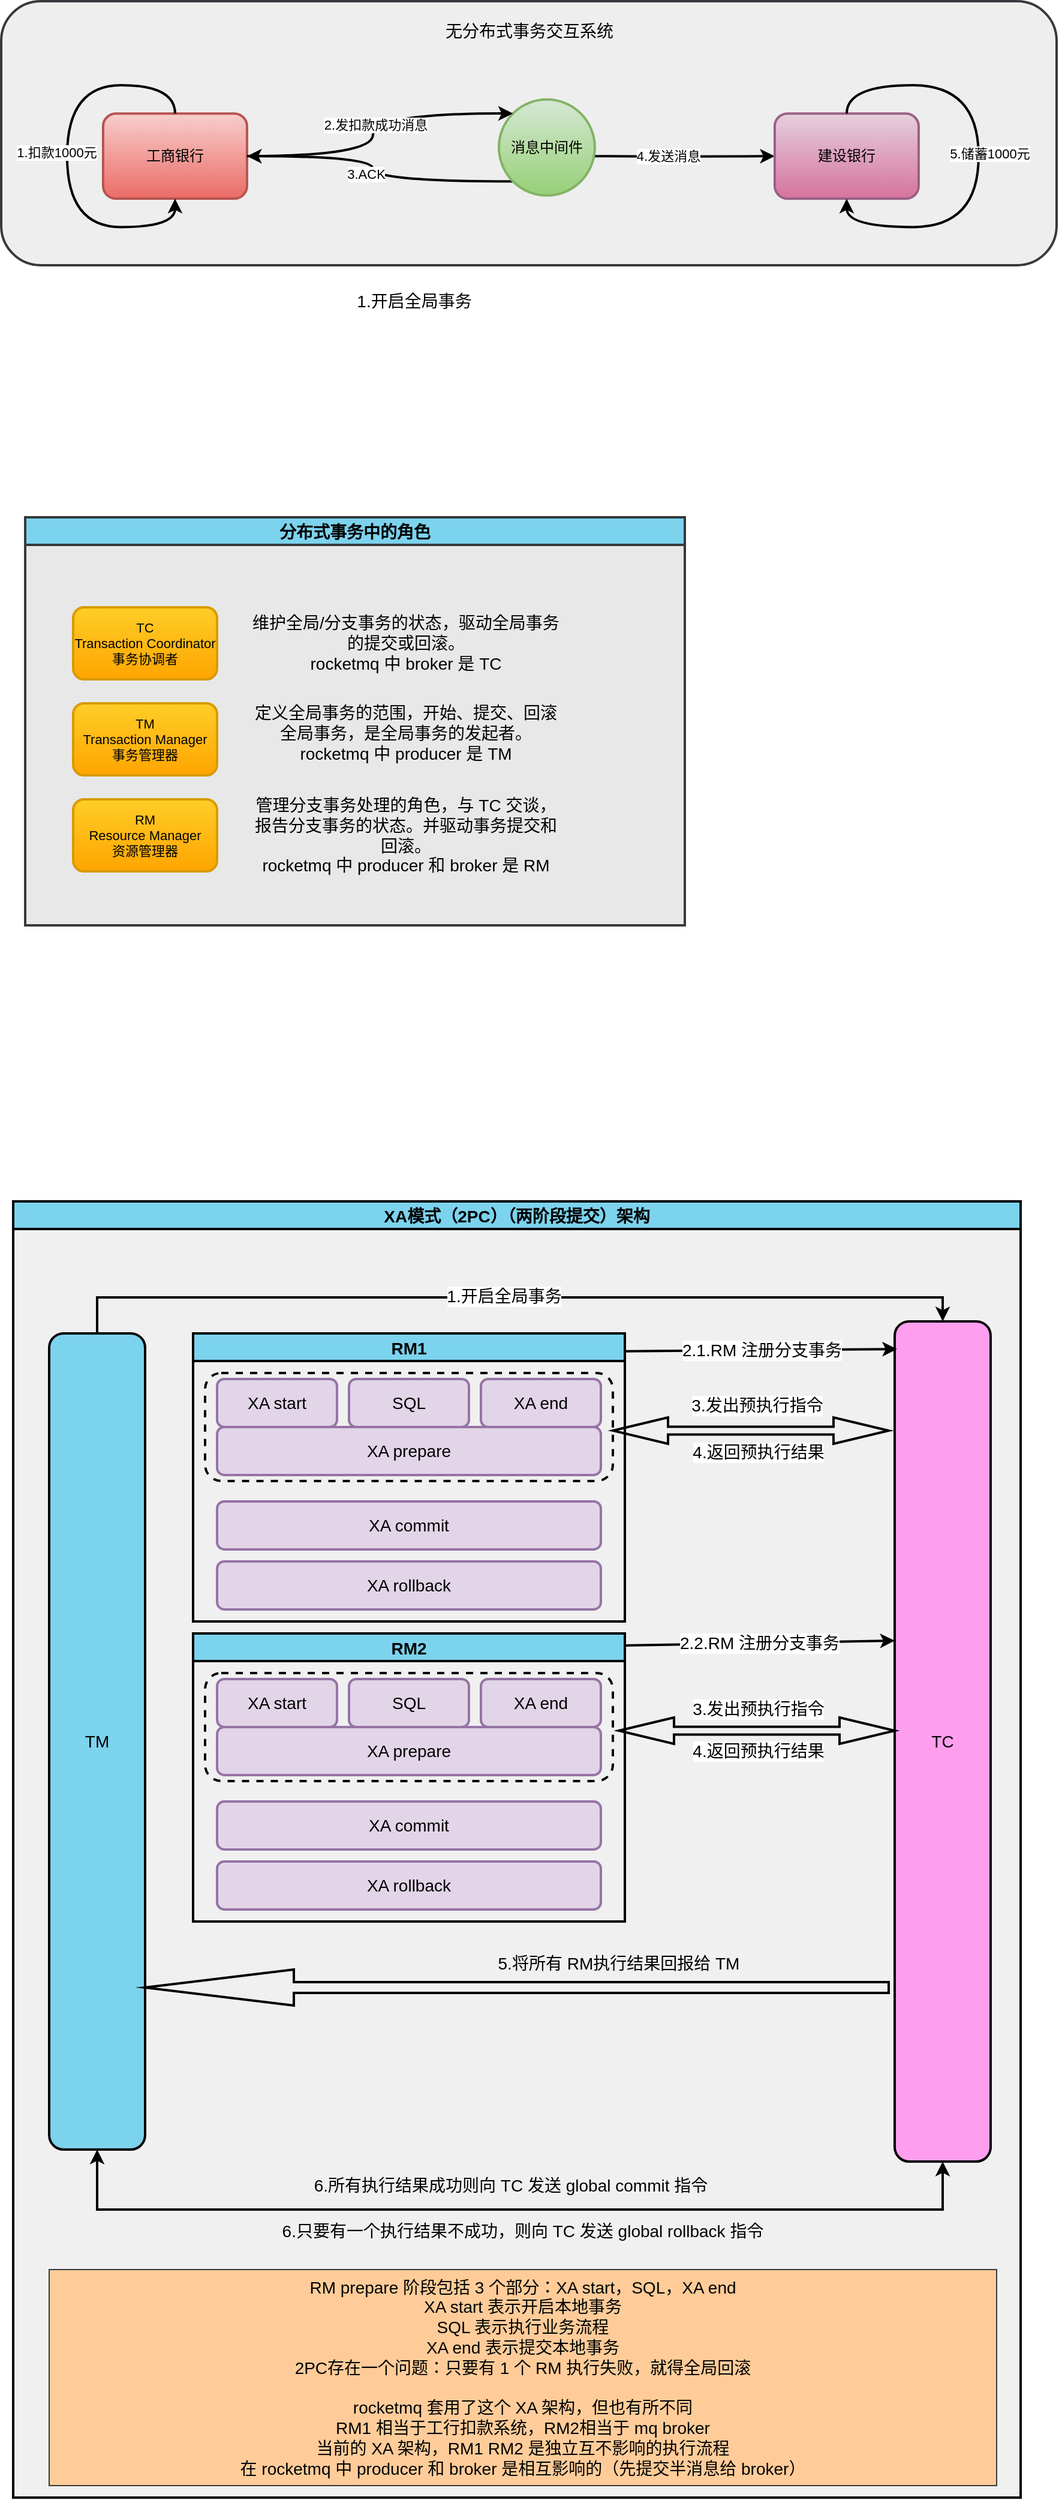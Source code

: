 <mxfile version="20.8.16" type="device"><diagram name="第 1 页" id="TWaNe3OAz08OIJDiP50e"><mxGraphModel dx="1292" dy="880" grid="1" gridSize="10" guides="1" tooltips="1" connect="1" arrows="1" fold="1" page="1" pageScale="1" pageWidth="80027" pageHeight="110069" math="0" shadow="0"><root><mxCell id="0"/><mxCell id="1" parent="0"/><mxCell id="JQSq5zkxdjaU56DXYWOz-27" value="" style="group" vertex="1" connectable="0" parent="1"><mxGeometry x="110" y="60" width="880" height="260" as="geometry"/></mxCell><mxCell id="JQSq5zkxdjaU56DXYWOz-23" value="" style="rounded=1;whiteSpace=wrap;html=1;strokeWidth=2;fillColor=#eeeeee;strokeColor=#36393d;" vertex="1" parent="JQSq5zkxdjaU56DXYWOz-27"><mxGeometry y="-20" width="880" height="220" as="geometry"/></mxCell><mxCell id="JQSq5zkxdjaU56DXYWOz-1" value="工商银行" style="rounded=1;whiteSpace=wrap;html=1;strokeWidth=2;fillColor=#f8cecc;strokeColor=#b85450;gradientColor=#ea6b66;" vertex="1" parent="JQSq5zkxdjaU56DXYWOz-27"><mxGeometry x="84.97" y="73.646" width="120" height="70.909" as="geometry"/></mxCell><mxCell id="JQSq5zkxdjaU56DXYWOz-12" style="edgeStyle=orthogonalEdgeStyle;curved=1;rounded=0;orthogonalLoop=1;jettySize=auto;html=1;exitX=0;exitY=1;exitDx=0;exitDy=0;entryX=1;entryY=0.5;entryDx=0;entryDy=0;strokeWidth=2;" edge="1" parent="JQSq5zkxdjaU56DXYWOz-27" source="JQSq5zkxdjaU56DXYWOz-22" target="JQSq5zkxdjaU56DXYWOz-1"><mxGeometry relative="1" as="geometry"><mxPoint x="412.17" y="137.465" as="sourcePoint"/></mxGeometry></mxCell><mxCell id="JQSq5zkxdjaU56DXYWOz-13" value="3.ACK" style="edgeLabel;html=1;align=center;verticalAlign=middle;resizable=0;points=[];" vertex="1" connectable="0" parent="JQSq5zkxdjaU56DXYWOz-12"><mxGeometry x="0.353" y="3" relative="1" as="geometry"><mxPoint x="20" y="12" as="offset"/></mxGeometry></mxCell><mxCell id="JQSq5zkxdjaU56DXYWOz-15" style="edgeStyle=orthogonalEdgeStyle;curved=1;rounded=0;orthogonalLoop=1;jettySize=auto;html=1;strokeWidth=2;entryX=0;entryY=0.5;entryDx=0;entryDy=0;" edge="1" parent="JQSq5zkxdjaU56DXYWOz-27" target="JQSq5zkxdjaU56DXYWOz-3"><mxGeometry relative="1" as="geometry"><mxPoint x="644.97" y="109.101" as="targetPoint"/><mxPoint x="494.97" y="109.101" as="sourcePoint"/></mxGeometry></mxCell><mxCell id="JQSq5zkxdjaU56DXYWOz-16" value="4.发送消息" style="edgeLabel;html=1;align=center;verticalAlign=middle;resizable=0;points=[];" vertex="1" connectable="0" parent="JQSq5zkxdjaU56DXYWOz-15"><mxGeometry x="-0.198" y="1" relative="1" as="geometry"><mxPoint as="offset"/></mxGeometry></mxCell><mxCell id="JQSq5zkxdjaU56DXYWOz-3" value="建设银行" style="rounded=1;whiteSpace=wrap;html=1;strokeWidth=2;fillColor=#e6d0de;gradientColor=#d5739d;strokeColor=#996185;" vertex="1" parent="JQSq5zkxdjaU56DXYWOz-27"><mxGeometry x="644.97" y="73.646" width="120" height="70.909" as="geometry"/></mxCell><mxCell id="JQSq5zkxdjaU56DXYWOz-18" style="edgeStyle=orthogonalEdgeStyle;curved=1;rounded=0;orthogonalLoop=1;jettySize=auto;html=1;entryX=0.5;entryY=1;entryDx=0;entryDy=0;strokeWidth=2;" edge="1" parent="JQSq5zkxdjaU56DXYWOz-27" source="JQSq5zkxdjaU56DXYWOz-3" target="JQSq5zkxdjaU56DXYWOz-3"><mxGeometry relative="1" as="geometry"><Array as="points"><mxPoint x="704.97" y="50.01"/><mxPoint x="814.97" y="50.01"/><mxPoint x="814.97" y="168.192"/><mxPoint x="704.97" y="168.192"/></Array></mxGeometry></mxCell><mxCell id="JQSq5zkxdjaU56DXYWOz-21" value="5.储蓄1000元" style="edgeLabel;html=1;align=center;verticalAlign=middle;resizable=0;points=[];" vertex="1" connectable="0" parent="JQSq5zkxdjaU56DXYWOz-18"><mxGeometry x="-0.014" y="1" relative="1" as="geometry"><mxPoint x="8" as="offset"/></mxGeometry></mxCell><mxCell id="JQSq5zkxdjaU56DXYWOz-19" style="edgeStyle=orthogonalEdgeStyle;curved=1;rounded=0;orthogonalLoop=1;jettySize=auto;html=1;entryX=0.5;entryY=1;entryDx=0;entryDy=0;strokeWidth=2;" edge="1" parent="JQSq5zkxdjaU56DXYWOz-27" source="JQSq5zkxdjaU56DXYWOz-1" target="JQSq5zkxdjaU56DXYWOz-1"><mxGeometry relative="1" as="geometry"><Array as="points"><mxPoint x="144.97" y="50.01"/><mxPoint x="54.97" y="50.01"/><mxPoint x="54.97" y="168.192"/><mxPoint x="144.97" y="168.192"/></Array></mxGeometry></mxCell><mxCell id="JQSq5zkxdjaU56DXYWOz-20" value="1.扣款1000元" style="edgeLabel;html=1;align=center;verticalAlign=middle;resizable=0;points=[];" vertex="1" connectable="0" parent="JQSq5zkxdjaU56DXYWOz-19"><mxGeometry x="-0.018" y="-3" relative="1" as="geometry"><mxPoint x="-6" as="offset"/></mxGeometry></mxCell><mxCell id="JQSq5zkxdjaU56DXYWOz-22" value="消息中间件" style="ellipse;whiteSpace=wrap;html=1;aspect=fixed;strokeWidth=2;fillColor=#d5e8d4;gradientColor=#97d077;strokeColor=#82b366;" vertex="1" parent="JQSq5zkxdjaU56DXYWOz-27"><mxGeometry x="414.97" y="61.828" width="80" height="80" as="geometry"/></mxCell><mxCell id="JQSq5zkxdjaU56DXYWOz-10" style="edgeStyle=orthogonalEdgeStyle;orthogonalLoop=1;jettySize=auto;html=1;exitX=1;exitY=0.5;exitDx=0;exitDy=0;strokeWidth=2;curved=1;entryX=0;entryY=0;entryDx=0;entryDy=0;" edge="1" parent="JQSq5zkxdjaU56DXYWOz-27" source="JQSq5zkxdjaU56DXYWOz-1" target="JQSq5zkxdjaU56DXYWOz-22"><mxGeometry relative="1" as="geometry"><mxPoint x="394.97" y="61.828" as="targetPoint"/></mxGeometry></mxCell><mxCell id="JQSq5zkxdjaU56DXYWOz-11" value="2.发扣款成功消息" style="edgeLabel;html=1;align=center;verticalAlign=middle;resizable=0;points=[];" vertex="1" connectable="0" parent="JQSq5zkxdjaU56DXYWOz-10"><mxGeometry x="0.158" y="-2" relative="1" as="geometry"><mxPoint x="-7" y="7" as="offset"/></mxGeometry></mxCell><mxCell id="JQSq5zkxdjaU56DXYWOz-24" value="&lt;font style=&quot;font-size: 14px;&quot;&gt;无分布式事务交互系统&lt;/font&gt;" style="text;html=1;align=center;verticalAlign=middle;resizable=0;points=[];autosize=1;strokeColor=none;fillColor=none;" vertex="1" parent="JQSq5zkxdjaU56DXYWOz-27"><mxGeometry x="360" y="-9.999" width="160" height="30" as="geometry"/></mxCell><mxCell id="JQSq5zkxdjaU56DXYWOz-150" value="分布式事务中的角色" style="swimlane;strokeWidth=2;fontFamily=Helvetica;fontSize=14;fillColor=#7CD3EE;strokeColor=#36393d;gradientColor=none;swimlaneFillColor=#E8E8E8;" vertex="1" parent="1"><mxGeometry x="130" y="470" width="550" height="340" as="geometry"/></mxCell><mxCell id="JQSq5zkxdjaU56DXYWOz-142" value="TC&lt;br&gt;Transaction Coordinator&lt;br&gt;事务协调者" style="rounded=1;whiteSpace=wrap;html=1;strokeWidth=2;fontFamily=Helvetica;fontSize=11;fillColor=#ffcd28;gradientColor=#ffa500;strokeColor=#d79b00;" vertex="1" parent="JQSq5zkxdjaU56DXYWOz-150"><mxGeometry x="40" y="75" width="120" height="60" as="geometry"/></mxCell><mxCell id="JQSq5zkxdjaU56DXYWOz-143" value="TM&lt;br&gt;Transaction Manager&lt;br&gt;事务管理器" style="rounded=1;whiteSpace=wrap;html=1;strokeWidth=2;fontFamily=Helvetica;fontSize=11;fillColor=#ffcd28;gradientColor=#ffa500;strokeColor=#d79b00;" vertex="1" parent="JQSq5zkxdjaU56DXYWOz-150"><mxGeometry x="40" y="155" width="120" height="60" as="geometry"/></mxCell><mxCell id="JQSq5zkxdjaU56DXYWOz-144" value="RM&lt;br&gt;Resource Manager&lt;br&gt;资源管理器" style="rounded=1;whiteSpace=wrap;html=1;strokeWidth=2;fontFamily=Helvetica;fontSize=11;fillColor=#ffcd28;gradientColor=#ffa500;strokeColor=#d79b00;" vertex="1" parent="JQSq5zkxdjaU56DXYWOz-150"><mxGeometry x="40" y="235" width="120" height="60" as="geometry"/></mxCell><mxCell id="JQSq5zkxdjaU56DXYWOz-145" value="维护全局/分支事务的状态，驱动全局事务的提交或回滚。&lt;br&gt;rocketmq 中 broker 是 TC" style="text;html=1;strokeColor=none;fillColor=none;align=center;verticalAlign=middle;whiteSpace=wrap;rounded=0;fontSize=14;fontFamily=Helvetica;fontColor=default;" vertex="1" parent="JQSq5zkxdjaU56DXYWOz-150"><mxGeometry x="185" y="68.75" width="265" height="72.5" as="geometry"/></mxCell><mxCell id="JQSq5zkxdjaU56DXYWOz-146" value="定义全局事务的范围，开始、提交、回滚全局事务，是全局事务的发起者。&lt;br&gt;rocketmq 中 producer 是 TM" style="text;html=1;strokeColor=none;fillColor=none;align=center;verticalAlign=middle;whiteSpace=wrap;rounded=0;fontSize=14;fontFamily=Helvetica;fontColor=default;" vertex="1" parent="JQSq5zkxdjaU56DXYWOz-150"><mxGeometry x="185" y="143.75" width="265" height="72.5" as="geometry"/></mxCell><mxCell id="JQSq5zkxdjaU56DXYWOz-147" value="管理分支事务处理的角色，与 TC 交谈，报告分支事务的状态。并驱动事务提交和回滚。&lt;br&gt;rocketmq 中 producer 和 broker 是 RM" style="text;html=1;strokeColor=none;fillColor=none;align=center;verticalAlign=middle;whiteSpace=wrap;rounded=0;fontSize=14;fontFamily=Helvetica;fontColor=default;" vertex="1" parent="JQSq5zkxdjaU56DXYWOz-150"><mxGeometry x="185" y="228.75" width="265" height="72.5" as="geometry"/></mxCell><mxCell id="JQSq5zkxdjaU56DXYWOz-152" value="XA模式（2PC）（两阶段提交）架构" style="swimlane;strokeWidth=2;fontFamily=Helvetica;fontSize=14;fontColor=default;fillColor=#7CD3EE;gradientColor=none;swimlaneFillColor=#F0F0F0;" vertex="1" parent="1"><mxGeometry x="120" y="1040" width="840" height="1080" as="geometry"/></mxCell><mxCell id="JQSq5zkxdjaU56DXYWOz-174" style="edgeStyle=orthogonalEdgeStyle;shape=connector;rounded=0;orthogonalLoop=1;jettySize=auto;html=1;entryX=0.5;entryY=0;entryDx=0;entryDy=0;labelBackgroundColor=default;strokeColor=default;strokeWidth=2;fontFamily=Helvetica;fontSize=14;fontColor=default;endArrow=classic;exitX=0.5;exitY=0;exitDx=0;exitDy=0;" edge="1" parent="JQSq5zkxdjaU56DXYWOz-152" source="JQSq5zkxdjaU56DXYWOz-153" target="JQSq5zkxdjaU56DXYWOz-173"><mxGeometry relative="1" as="geometry"/></mxCell><mxCell id="JQSq5zkxdjaU56DXYWOz-175" value="1.开启全局事务" style="edgeLabel;html=1;align=center;verticalAlign=middle;resizable=0;points=[];fontSize=14;fontFamily=Helvetica;fontColor=default;" vertex="1" connectable="0" parent="JQSq5zkxdjaU56DXYWOz-174"><mxGeometry x="-0.089" relative="1" as="geometry"><mxPoint x="-50" y="-830" as="offset"/></mxGeometry></mxCell><mxCell id="JQSq5zkxdjaU56DXYWOz-203" value="1.开启全局事务" style="edgeLabel;html=1;align=center;verticalAlign=middle;resizable=0;points=[];fontSize=14;fontFamily=Helvetica;fontColor=default;" vertex="1" connectable="0" parent="JQSq5zkxdjaU56DXYWOz-174"><mxGeometry x="-0.105" relative="1" as="geometry"><mxPoint x="31" y="-1" as="offset"/></mxGeometry></mxCell><mxCell id="JQSq5zkxdjaU56DXYWOz-201" style="edgeStyle=orthogonalEdgeStyle;shape=connector;rounded=0;orthogonalLoop=1;jettySize=auto;html=1;exitX=0.5;exitY=1;exitDx=0;exitDy=0;entryX=0.5;entryY=1;entryDx=0;entryDy=0;labelBackgroundColor=default;strokeColor=default;strokeWidth=2;fontFamily=Helvetica;fontSize=14;fontColor=default;startArrow=classic;startFill=1;endArrow=classic;" edge="1" parent="JQSq5zkxdjaU56DXYWOz-152" source="JQSq5zkxdjaU56DXYWOz-153" target="JQSq5zkxdjaU56DXYWOz-173"><mxGeometry relative="1" as="geometry"><Array as="points"><mxPoint x="70" y="840"/><mxPoint x="775" y="840"/></Array></mxGeometry></mxCell><mxCell id="JQSq5zkxdjaU56DXYWOz-153" value="TM" style="rounded=1;whiteSpace=wrap;html=1;strokeWidth=2;fontFamily=Helvetica;fontSize=14;fontColor=default;fillColor=#7CD3EE;gradientColor=none;" vertex="1" parent="JQSq5zkxdjaU56DXYWOz-152"><mxGeometry x="30" y="109.95" width="80" height="680.05" as="geometry"/></mxCell><mxCell id="JQSq5zkxdjaU56DXYWOz-156" value="RM1" style="swimlane;strokeWidth=2;fontFamily=Helvetica;fontSize=14;fontColor=default;fillColor=#7CD3EE;gradientColor=none;" vertex="1" parent="JQSq5zkxdjaU56DXYWOz-152"><mxGeometry x="150" y="109.95" width="360" height="240" as="geometry"/></mxCell><mxCell id="JQSq5zkxdjaU56DXYWOz-159" value="XA start" style="rounded=1;whiteSpace=wrap;html=1;strokeWidth=2;fontFamily=Helvetica;fontSize=14;fillColor=#e1d5e7;strokeColor=#9673a6;" vertex="1" parent="JQSq5zkxdjaU56DXYWOz-156"><mxGeometry x="20" y="38" width="100" height="40" as="geometry"/></mxCell><mxCell id="JQSq5zkxdjaU56DXYWOz-160" value="SQL" style="rounded=1;whiteSpace=wrap;html=1;strokeWidth=2;fontFamily=Helvetica;fontSize=14;fillColor=#e1d5e7;strokeColor=#9673a6;" vertex="1" parent="JQSq5zkxdjaU56DXYWOz-156"><mxGeometry x="130" y="38" width="100" height="40" as="geometry"/></mxCell><mxCell id="JQSq5zkxdjaU56DXYWOz-161" value="XA end" style="rounded=1;whiteSpace=wrap;html=1;strokeWidth=2;fontFamily=Helvetica;fontSize=14;fillColor=#e1d5e7;strokeColor=#9673a6;" vertex="1" parent="JQSq5zkxdjaU56DXYWOz-156"><mxGeometry x="240" y="38" width="100" height="40" as="geometry"/></mxCell><mxCell id="JQSq5zkxdjaU56DXYWOz-162" value="XA commit" style="rounded=1;whiteSpace=wrap;html=1;strokeWidth=2;fontFamily=Helvetica;fontSize=14;fillColor=#e1d5e7;strokeColor=#9673a6;" vertex="1" parent="JQSq5zkxdjaU56DXYWOz-156"><mxGeometry x="20" y="140" width="320" height="40" as="geometry"/></mxCell><mxCell id="JQSq5zkxdjaU56DXYWOz-163" value="XA rollback" style="rounded=1;whiteSpace=wrap;html=1;strokeWidth=2;fontFamily=Helvetica;fontSize=14;fillColor=#e1d5e7;strokeColor=#9673a6;" vertex="1" parent="JQSq5zkxdjaU56DXYWOz-156"><mxGeometry x="20" y="190" width="320" height="40" as="geometry"/></mxCell><mxCell id="JQSq5zkxdjaU56DXYWOz-165" value="XA prepare" style="rounded=1;whiteSpace=wrap;html=1;strokeWidth=2;fontFamily=Helvetica;fontSize=14;fillColor=#e1d5e7;strokeColor=#9673a6;" vertex="1" parent="JQSq5zkxdjaU56DXYWOz-156"><mxGeometry x="20" y="78" width="320" height="40" as="geometry"/></mxCell><mxCell id="JQSq5zkxdjaU56DXYWOz-186" value="" style="rounded=1;whiteSpace=wrap;html=1;strokeWidth=2;fontFamily=Helvetica;fontSize=14;fontColor=default;fillColor=none;gradientColor=none;dashed=1;" vertex="1" parent="JQSq5zkxdjaU56DXYWOz-156"><mxGeometry x="10" y="33" width="340" height="90" as="geometry"/></mxCell><mxCell id="JQSq5zkxdjaU56DXYWOz-166" value="RM2" style="swimlane;strokeWidth=2;fontFamily=Helvetica;fontSize=14;fontColor=default;fillColor=#7CD3EE;gradientColor=none;" vertex="1" parent="JQSq5zkxdjaU56DXYWOz-152"><mxGeometry x="150" y="359.95" width="360" height="240" as="geometry"/></mxCell><mxCell id="JQSq5zkxdjaU56DXYWOz-167" value="XA start" style="rounded=1;whiteSpace=wrap;html=1;strokeWidth=2;fontFamily=Helvetica;fontSize=14;fillColor=#e1d5e7;strokeColor=#9673a6;" vertex="1" parent="JQSq5zkxdjaU56DXYWOz-166"><mxGeometry x="20" y="38" width="100" height="40" as="geometry"/></mxCell><mxCell id="JQSq5zkxdjaU56DXYWOz-168" value="SQL" style="rounded=1;whiteSpace=wrap;html=1;strokeWidth=2;fontFamily=Helvetica;fontSize=14;fillColor=#e1d5e7;strokeColor=#9673a6;" vertex="1" parent="JQSq5zkxdjaU56DXYWOz-166"><mxGeometry x="130" y="38" width="100" height="40" as="geometry"/></mxCell><mxCell id="JQSq5zkxdjaU56DXYWOz-169" value="XA end" style="rounded=1;whiteSpace=wrap;html=1;strokeWidth=2;fontFamily=Helvetica;fontSize=14;fillColor=#e1d5e7;strokeColor=#9673a6;" vertex="1" parent="JQSq5zkxdjaU56DXYWOz-166"><mxGeometry x="240" y="38" width="100" height="40" as="geometry"/></mxCell><mxCell id="JQSq5zkxdjaU56DXYWOz-170" value="XA commit" style="rounded=1;whiteSpace=wrap;html=1;strokeWidth=2;fontFamily=Helvetica;fontSize=14;fillColor=#e1d5e7;strokeColor=#9673a6;" vertex="1" parent="JQSq5zkxdjaU56DXYWOz-166"><mxGeometry x="20" y="140" width="320" height="40" as="geometry"/></mxCell><mxCell id="JQSq5zkxdjaU56DXYWOz-171" value="XA rollback" style="rounded=1;whiteSpace=wrap;html=1;strokeWidth=2;fontFamily=Helvetica;fontSize=14;fillColor=#e1d5e7;strokeColor=#9673a6;" vertex="1" parent="JQSq5zkxdjaU56DXYWOz-166"><mxGeometry x="20" y="190" width="320" height="40" as="geometry"/></mxCell><mxCell id="JQSq5zkxdjaU56DXYWOz-172" value="XA prepare" style="rounded=1;whiteSpace=wrap;html=1;strokeWidth=2;fontFamily=Helvetica;fontSize=14;fillColor=#e1d5e7;strokeColor=#9673a6;" vertex="1" parent="JQSq5zkxdjaU56DXYWOz-166"><mxGeometry x="20" y="78" width="320" height="40" as="geometry"/></mxCell><mxCell id="JQSq5zkxdjaU56DXYWOz-179" value="" style="endArrow=classic;html=1;rounded=0;labelBackgroundColor=default;strokeColor=default;strokeWidth=2;fontFamily=Helvetica;fontSize=14;fontColor=default;shape=connector;entryX=0.001;entryY=0.38;entryDx=0;entryDy=0;entryPerimeter=0;" edge="1" parent="JQSq5zkxdjaU56DXYWOz-166" target="JQSq5zkxdjaU56DXYWOz-173"><mxGeometry width="50" height="50" relative="1" as="geometry"><mxPoint x="360" y="10.05" as="sourcePoint"/><mxPoint x="580" y="10.05" as="targetPoint"/></mxGeometry></mxCell><mxCell id="JQSq5zkxdjaU56DXYWOz-180" value="2.2.RM 注册分支事务" style="edgeLabel;html=1;align=center;verticalAlign=middle;resizable=0;points=[];fontSize=14;fontFamily=Helvetica;fontColor=default;" vertex="1" connectable="0" parent="JQSq5zkxdjaU56DXYWOz-179"><mxGeometry x="-0.073" relative="1" as="geometry"><mxPoint x="7" as="offset"/></mxGeometry></mxCell><mxCell id="JQSq5zkxdjaU56DXYWOz-185" value="" style="rounded=1;whiteSpace=wrap;html=1;strokeWidth=2;fontFamily=Helvetica;fontSize=14;fontColor=default;fillColor=none;gradientColor=none;dashed=1;" vertex="1" parent="JQSq5zkxdjaU56DXYWOz-166"><mxGeometry x="10" y="33" width="340" height="90" as="geometry"/></mxCell><mxCell id="JQSq5zkxdjaU56DXYWOz-173" value="TC" style="rounded=1;whiteSpace=wrap;html=1;strokeWidth=2;fontFamily=Helvetica;fontSize=14;fillColor=#FF9EEF;" vertex="1" parent="JQSq5zkxdjaU56DXYWOz-152"><mxGeometry x="735" y="99.95" width="80" height="700.05" as="geometry"/></mxCell><mxCell id="JQSq5zkxdjaU56DXYWOz-178" value="2.1.RM 注册分支事务" style="endArrow=classic;html=1;rounded=0;labelBackgroundColor=default;strokeColor=default;strokeWidth=2;fontFamily=Helvetica;fontSize=14;fontColor=default;shape=connector;exitX=1.001;exitY=0.062;exitDx=0;exitDy=0;exitPerimeter=0;entryX=0.024;entryY=0.033;entryDx=0;entryDy=0;entryPerimeter=0;" edge="1" parent="JQSq5zkxdjaU56DXYWOz-152" target="JQSq5zkxdjaU56DXYWOz-173"><mxGeometry width="50" height="50" relative="1" as="geometry"><mxPoint x="510.36" y="124.83" as="sourcePoint"/><mxPoint x="731" y="136" as="targetPoint"/></mxGeometry></mxCell><mxCell id="JQSq5zkxdjaU56DXYWOz-190" value="" style="shape=doubleArrow;whiteSpace=wrap;html=1;strokeWidth=2;fontFamily=Helvetica;fontSize=14;fontColor=default;fillColor=none;gradientColor=none;" vertex="1" parent="JQSq5zkxdjaU56DXYWOz-152"><mxGeometry x="500" y="180" width="230" height="22" as="geometry"/></mxCell><mxCell id="JQSq5zkxdjaU56DXYWOz-191" value="3.发出预执行指令" style="edgeLabel;html=1;align=center;verticalAlign=middle;resizable=0;points=[];fontSize=14;fontFamily=Helvetica;fontColor=default;" vertex="1" connectable="0" parent="JQSq5zkxdjaU56DXYWOz-152"><mxGeometry x="620.004" y="170.004" as="geometry"/></mxCell><mxCell id="JQSq5zkxdjaU56DXYWOz-188" value="4.返回预执行结果" style="edgeLabel;html=1;align=center;verticalAlign=middle;resizable=0;points=[];fontSize=14;fontFamily=Helvetica;fontColor=default;" vertex="1" connectable="0" parent="JQSq5zkxdjaU56DXYWOz-152"><mxGeometry x="620.996" y="209.004" as="geometry"/></mxCell><mxCell id="JQSq5zkxdjaU56DXYWOz-192" value="" style="shape=doubleArrow;whiteSpace=wrap;html=1;strokeWidth=2;fontFamily=Helvetica;fontSize=14;fontColor=default;fillColor=none;gradientColor=none;" vertex="1" parent="JQSq5zkxdjaU56DXYWOz-152"><mxGeometry x="505" y="430" width="230" height="22" as="geometry"/></mxCell><mxCell id="JQSq5zkxdjaU56DXYWOz-193" value="3.发出预执行指令" style="edgeLabel;html=1;align=center;verticalAlign=middle;resizable=0;points=[];fontSize=14;fontFamily=Helvetica;fontColor=default;" vertex="1" connectable="0" parent="JQSq5zkxdjaU56DXYWOz-152"><mxGeometry x="620.994" y="423.004" as="geometry"/></mxCell><mxCell id="JQSq5zkxdjaU56DXYWOz-187" value="4.返回预执行结果" style="edgeLabel;html=1;align=center;verticalAlign=middle;resizable=0;points=[];fontSize=14;fontFamily=Helvetica;fontColor=default;" vertex="1" connectable="0" parent="JQSq5zkxdjaU56DXYWOz-152"><mxGeometry x="620.996" y="458.004" as="geometry"/></mxCell><mxCell id="JQSq5zkxdjaU56DXYWOz-195" value="" style="shape=singleArrow;direction=west;whiteSpace=wrap;html=1;strokeWidth=2;fontFamily=Helvetica;fontSize=14;fontColor=default;fillColor=none;gradientColor=none;" vertex="1" parent="JQSq5zkxdjaU56DXYWOz-152"><mxGeometry x="110" y="640" width="620" height="30" as="geometry"/></mxCell><mxCell id="JQSq5zkxdjaU56DXYWOz-196" value="5.将所有 RM执行结果回报给 TM" style="text;html=1;strokeColor=none;fillColor=none;align=center;verticalAlign=middle;whiteSpace=wrap;rounded=0;fontSize=14;fontFamily=Helvetica;fontColor=default;" vertex="1" parent="JQSq5zkxdjaU56DXYWOz-152"><mxGeometry x="370" y="620" width="270" height="30" as="geometry"/></mxCell><mxCell id="JQSq5zkxdjaU56DXYWOz-199" value="6.所有执行结果成功则向 TC 发送 global commit 指令" style="text;html=1;strokeColor=none;fillColor=none;align=center;verticalAlign=middle;whiteSpace=wrap;rounded=0;fontSize=14;fontFamily=Helvetica;fontColor=default;" vertex="1" parent="JQSq5zkxdjaU56DXYWOz-152"><mxGeometry x="230" y="805" width="370" height="30" as="geometry"/></mxCell><mxCell id="JQSq5zkxdjaU56DXYWOz-200" value="6.只要有一个执行结果不成功，则向 TC 发送 global rollback 指令" style="text;html=1;strokeColor=none;fillColor=none;align=center;verticalAlign=middle;whiteSpace=wrap;rounded=0;fontSize=14;fontFamily=Helvetica;fontColor=default;" vertex="1" parent="JQSq5zkxdjaU56DXYWOz-152"><mxGeometry x="200" y="843" width="450" height="30" as="geometry"/></mxCell><mxCell id="JQSq5zkxdjaU56DXYWOz-202" value="RM prepare 阶段包括 3 个部分：XA start，SQL，XA end&lt;br&gt;XA start 表示开启本地事务&lt;br&gt;SQL 表示执行业务流程&lt;br&gt;XA end 表示提交本地事务&lt;br&gt;2PC存在一个问题：只要有 1 个 RM 执行失败，就得全局回滚&lt;br&gt;&lt;br&gt;rocketmq 套用了这个 XA 架构，但也有所不同&lt;br&gt;RM1 相当于工行扣款系统，RM2相当于 mq broker&lt;br&gt;当前的 XA 架构，RM1 RM2 是独立互不影响的执行流程&lt;br&gt;在 rocketmq 中 producer 和 broker 是相互影响的（先提交半消息给 broker）" style="text;html=1;strokeColor=#36393d;fillColor=#ffcc99;align=center;verticalAlign=middle;whiteSpace=wrap;rounded=0;fontSize=14;fontFamily=Helvetica;" vertex="1" parent="JQSq5zkxdjaU56DXYWOz-152"><mxGeometry x="30" y="890" width="790" height="180" as="geometry"/></mxCell></root></mxGraphModel></diagram></mxfile>